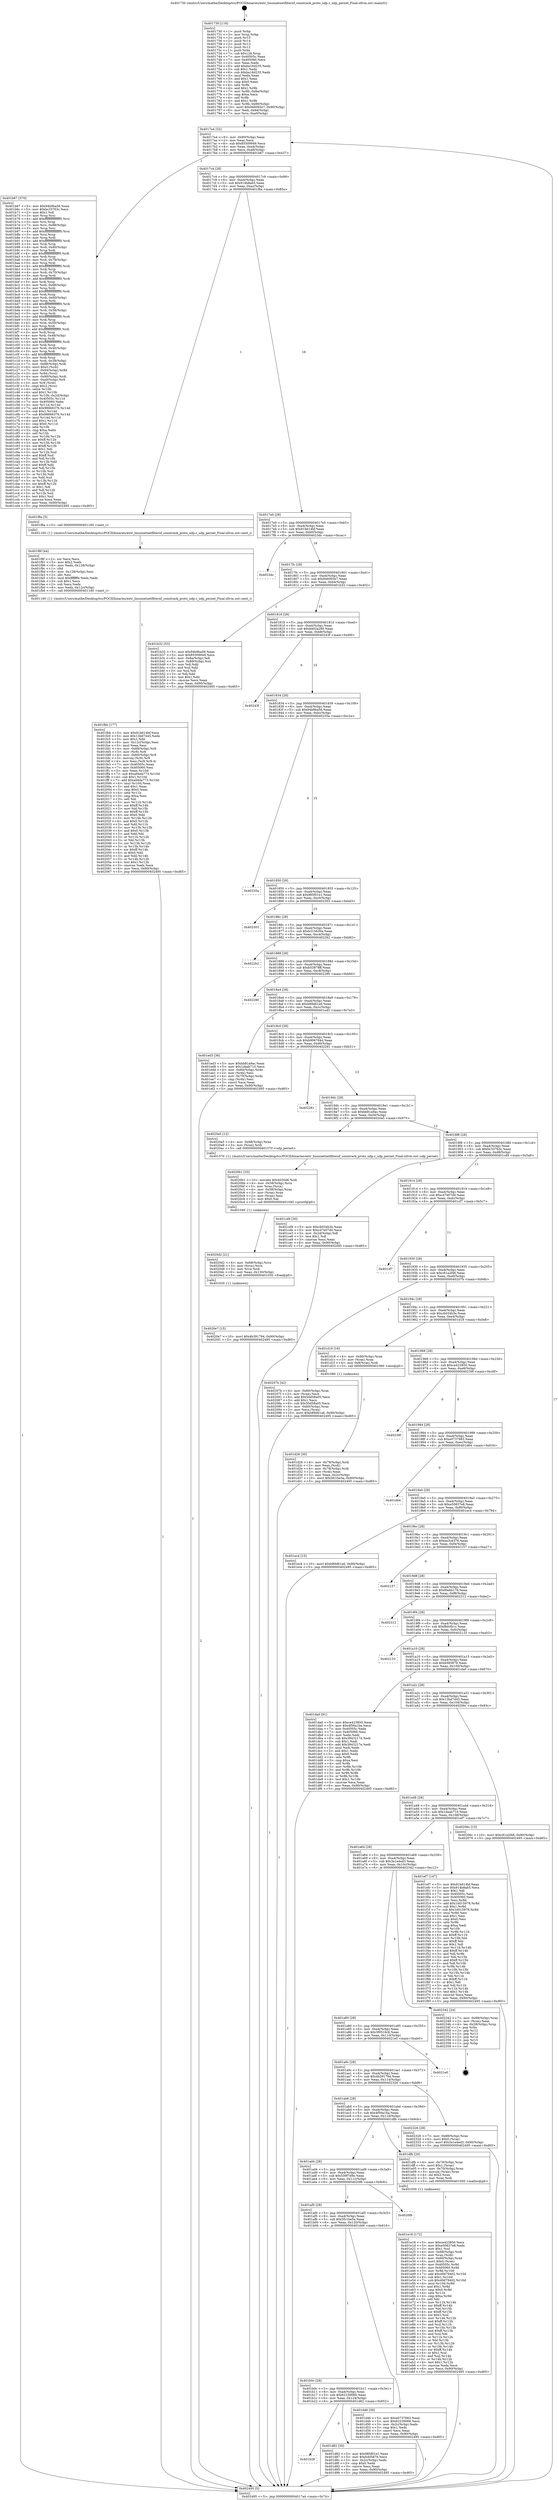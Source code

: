 digraph "0x401730" {
  label = "0x401730 (/mnt/c/Users/mathe/Desktop/tcc/POCII/binaries/extr_linuxnetnetfilternf_conntrack_proto_udp.c_udp_pernet_Final-ollvm.out::main(0))"
  labelloc = "t"
  node[shape=record]

  Entry [label="",width=0.3,height=0.3,shape=circle,fillcolor=black,style=filled]
  "0x4017a4" [label="{
     0x4017a4 [32]\l
     | [instrs]\l
     &nbsp;&nbsp;0x4017a4 \<+6\>: mov -0x90(%rbp),%eax\l
     &nbsp;&nbsp;0x4017aa \<+2\>: mov %eax,%ecx\l
     &nbsp;&nbsp;0x4017ac \<+6\>: sub $0x85509949,%ecx\l
     &nbsp;&nbsp;0x4017b2 \<+6\>: mov %eax,-0xa4(%rbp)\l
     &nbsp;&nbsp;0x4017b8 \<+6\>: mov %ecx,-0xa8(%rbp)\l
     &nbsp;&nbsp;0x4017be \<+6\>: je 0000000000401b67 \<main+0x437\>\l
  }"]
  "0x401b67" [label="{
     0x401b67 [370]\l
     | [instrs]\l
     &nbsp;&nbsp;0x401b67 \<+5\>: mov $0x94b9ba56,%eax\l
     &nbsp;&nbsp;0x401b6c \<+5\>: mov $0xbc33763c,%ecx\l
     &nbsp;&nbsp;0x401b71 \<+2\>: mov $0x1,%dl\l
     &nbsp;&nbsp;0x401b73 \<+3\>: mov %rsp,%rsi\l
     &nbsp;&nbsp;0x401b76 \<+4\>: add $0xfffffffffffffff0,%rsi\l
     &nbsp;&nbsp;0x401b7a \<+3\>: mov %rsi,%rsp\l
     &nbsp;&nbsp;0x401b7d \<+7\>: mov %rsi,-0x88(%rbp)\l
     &nbsp;&nbsp;0x401b84 \<+3\>: mov %rsp,%rsi\l
     &nbsp;&nbsp;0x401b87 \<+4\>: add $0xfffffffffffffff0,%rsi\l
     &nbsp;&nbsp;0x401b8b \<+3\>: mov %rsi,%rsp\l
     &nbsp;&nbsp;0x401b8e \<+3\>: mov %rsp,%rdi\l
     &nbsp;&nbsp;0x401b91 \<+4\>: add $0xfffffffffffffff0,%rdi\l
     &nbsp;&nbsp;0x401b95 \<+3\>: mov %rdi,%rsp\l
     &nbsp;&nbsp;0x401b98 \<+4\>: mov %rdi,-0x80(%rbp)\l
     &nbsp;&nbsp;0x401b9c \<+3\>: mov %rsp,%rdi\l
     &nbsp;&nbsp;0x401b9f \<+4\>: add $0xfffffffffffffff0,%rdi\l
     &nbsp;&nbsp;0x401ba3 \<+3\>: mov %rdi,%rsp\l
     &nbsp;&nbsp;0x401ba6 \<+4\>: mov %rdi,-0x78(%rbp)\l
     &nbsp;&nbsp;0x401baa \<+3\>: mov %rsp,%rdi\l
     &nbsp;&nbsp;0x401bad \<+4\>: add $0xfffffffffffffff0,%rdi\l
     &nbsp;&nbsp;0x401bb1 \<+3\>: mov %rdi,%rsp\l
     &nbsp;&nbsp;0x401bb4 \<+4\>: mov %rdi,-0x70(%rbp)\l
     &nbsp;&nbsp;0x401bb8 \<+3\>: mov %rsp,%rdi\l
     &nbsp;&nbsp;0x401bbb \<+4\>: add $0xfffffffffffffff0,%rdi\l
     &nbsp;&nbsp;0x401bbf \<+3\>: mov %rdi,%rsp\l
     &nbsp;&nbsp;0x401bc2 \<+4\>: mov %rdi,-0x68(%rbp)\l
     &nbsp;&nbsp;0x401bc6 \<+3\>: mov %rsp,%rdi\l
     &nbsp;&nbsp;0x401bc9 \<+4\>: add $0xfffffffffffffff0,%rdi\l
     &nbsp;&nbsp;0x401bcd \<+3\>: mov %rdi,%rsp\l
     &nbsp;&nbsp;0x401bd0 \<+4\>: mov %rdi,-0x60(%rbp)\l
     &nbsp;&nbsp;0x401bd4 \<+3\>: mov %rsp,%rdi\l
     &nbsp;&nbsp;0x401bd7 \<+4\>: add $0xfffffffffffffff0,%rdi\l
     &nbsp;&nbsp;0x401bdb \<+3\>: mov %rdi,%rsp\l
     &nbsp;&nbsp;0x401bde \<+4\>: mov %rdi,-0x58(%rbp)\l
     &nbsp;&nbsp;0x401be2 \<+3\>: mov %rsp,%rdi\l
     &nbsp;&nbsp;0x401be5 \<+4\>: add $0xfffffffffffffff0,%rdi\l
     &nbsp;&nbsp;0x401be9 \<+3\>: mov %rdi,%rsp\l
     &nbsp;&nbsp;0x401bec \<+4\>: mov %rdi,-0x50(%rbp)\l
     &nbsp;&nbsp;0x401bf0 \<+3\>: mov %rsp,%rdi\l
     &nbsp;&nbsp;0x401bf3 \<+4\>: add $0xfffffffffffffff0,%rdi\l
     &nbsp;&nbsp;0x401bf7 \<+3\>: mov %rdi,%rsp\l
     &nbsp;&nbsp;0x401bfa \<+4\>: mov %rdi,-0x48(%rbp)\l
     &nbsp;&nbsp;0x401bfe \<+3\>: mov %rsp,%rdi\l
     &nbsp;&nbsp;0x401c01 \<+4\>: add $0xfffffffffffffff0,%rdi\l
     &nbsp;&nbsp;0x401c05 \<+3\>: mov %rdi,%rsp\l
     &nbsp;&nbsp;0x401c08 \<+4\>: mov %rdi,-0x40(%rbp)\l
     &nbsp;&nbsp;0x401c0c \<+3\>: mov %rsp,%rdi\l
     &nbsp;&nbsp;0x401c0f \<+4\>: add $0xfffffffffffffff0,%rdi\l
     &nbsp;&nbsp;0x401c13 \<+3\>: mov %rdi,%rsp\l
     &nbsp;&nbsp;0x401c16 \<+4\>: mov %rdi,-0x38(%rbp)\l
     &nbsp;&nbsp;0x401c1a \<+7\>: mov -0x88(%rbp),%rdi\l
     &nbsp;&nbsp;0x401c21 \<+6\>: movl $0x0,(%rdi)\l
     &nbsp;&nbsp;0x401c27 \<+7\>: mov -0x94(%rbp),%r8d\l
     &nbsp;&nbsp;0x401c2e \<+3\>: mov %r8d,(%rsi)\l
     &nbsp;&nbsp;0x401c31 \<+4\>: mov -0x80(%rbp),%rdi\l
     &nbsp;&nbsp;0x401c35 \<+7\>: mov -0xa0(%rbp),%r9\l
     &nbsp;&nbsp;0x401c3c \<+3\>: mov %r9,(%rdi)\l
     &nbsp;&nbsp;0x401c3f \<+3\>: cmpl $0x2,(%rsi)\l
     &nbsp;&nbsp;0x401c42 \<+4\>: setne %r10b\l
     &nbsp;&nbsp;0x401c46 \<+4\>: and $0x1,%r10b\l
     &nbsp;&nbsp;0x401c4a \<+4\>: mov %r10b,-0x2d(%rbp)\l
     &nbsp;&nbsp;0x401c4e \<+8\>: mov 0x40505c,%r11d\l
     &nbsp;&nbsp;0x401c56 \<+7\>: mov 0x405060,%ebx\l
     &nbsp;&nbsp;0x401c5d \<+3\>: mov %r11d,%r14d\l
     &nbsp;&nbsp;0x401c60 \<+7\>: add $0x98666376,%r14d\l
     &nbsp;&nbsp;0x401c67 \<+4\>: sub $0x1,%r14d\l
     &nbsp;&nbsp;0x401c6b \<+7\>: sub $0x98666376,%r14d\l
     &nbsp;&nbsp;0x401c72 \<+4\>: imul %r14d,%r11d\l
     &nbsp;&nbsp;0x401c76 \<+4\>: and $0x1,%r11d\l
     &nbsp;&nbsp;0x401c7a \<+4\>: cmp $0x0,%r11d\l
     &nbsp;&nbsp;0x401c7e \<+4\>: sete %r10b\l
     &nbsp;&nbsp;0x401c82 \<+3\>: cmp $0xa,%ebx\l
     &nbsp;&nbsp;0x401c85 \<+4\>: setl %r15b\l
     &nbsp;&nbsp;0x401c89 \<+3\>: mov %r10b,%r12b\l
     &nbsp;&nbsp;0x401c8c \<+4\>: xor $0xff,%r12b\l
     &nbsp;&nbsp;0x401c90 \<+3\>: mov %r15b,%r13b\l
     &nbsp;&nbsp;0x401c93 \<+4\>: xor $0xff,%r13b\l
     &nbsp;&nbsp;0x401c97 \<+3\>: xor $0x1,%dl\l
     &nbsp;&nbsp;0x401c9a \<+3\>: mov %r12b,%sil\l
     &nbsp;&nbsp;0x401c9d \<+4\>: and $0xff,%sil\l
     &nbsp;&nbsp;0x401ca1 \<+3\>: and %dl,%r10b\l
     &nbsp;&nbsp;0x401ca4 \<+3\>: mov %r13b,%dil\l
     &nbsp;&nbsp;0x401ca7 \<+4\>: and $0xff,%dil\l
     &nbsp;&nbsp;0x401cab \<+3\>: and %dl,%r15b\l
     &nbsp;&nbsp;0x401cae \<+3\>: or %r10b,%sil\l
     &nbsp;&nbsp;0x401cb1 \<+3\>: or %r15b,%dil\l
     &nbsp;&nbsp;0x401cb4 \<+3\>: xor %dil,%sil\l
     &nbsp;&nbsp;0x401cb7 \<+3\>: or %r13b,%r12b\l
     &nbsp;&nbsp;0x401cba \<+4\>: xor $0xff,%r12b\l
     &nbsp;&nbsp;0x401cbe \<+3\>: or $0x1,%dl\l
     &nbsp;&nbsp;0x401cc1 \<+3\>: and %dl,%r12b\l
     &nbsp;&nbsp;0x401cc4 \<+3\>: or %r12b,%sil\l
     &nbsp;&nbsp;0x401cc7 \<+4\>: test $0x1,%sil\l
     &nbsp;&nbsp;0x401ccb \<+3\>: cmovne %ecx,%eax\l
     &nbsp;&nbsp;0x401cce \<+6\>: mov %eax,-0x90(%rbp)\l
     &nbsp;&nbsp;0x401cd4 \<+5\>: jmp 0000000000402495 \<main+0xd65\>\l
  }"]
  "0x4017c4" [label="{
     0x4017c4 [28]\l
     | [instrs]\l
     &nbsp;&nbsp;0x4017c4 \<+5\>: jmp 00000000004017c9 \<main+0x99\>\l
     &nbsp;&nbsp;0x4017c9 \<+6\>: mov -0xa4(%rbp),%eax\l
     &nbsp;&nbsp;0x4017cf \<+5\>: sub $0x914b8ab5,%eax\l
     &nbsp;&nbsp;0x4017d4 \<+6\>: mov %eax,-0xac(%rbp)\l
     &nbsp;&nbsp;0x4017da \<+6\>: je 0000000000401f8a \<main+0x85a\>\l
  }"]
  Exit [label="",width=0.3,height=0.3,shape=circle,fillcolor=black,style=filled,peripheries=2]
  "0x401f8a" [label="{
     0x401f8a [5]\l
     | [instrs]\l
     &nbsp;&nbsp;0x401f8a \<+5\>: call 0000000000401160 \<next_i\>\l
     | [calls]\l
     &nbsp;&nbsp;0x401160 \{1\} (/mnt/c/Users/mathe/Desktop/tcc/POCII/binaries/extr_linuxnetnetfilternf_conntrack_proto_udp.c_udp_pernet_Final-ollvm.out::next_i)\l
  }"]
  "0x4017e0" [label="{
     0x4017e0 [28]\l
     | [instrs]\l
     &nbsp;&nbsp;0x4017e0 \<+5\>: jmp 00000000004017e5 \<main+0xb5\>\l
     &nbsp;&nbsp;0x4017e5 \<+6\>: mov -0xa4(%rbp),%eax\l
     &nbsp;&nbsp;0x4017eb \<+5\>: sub $0x91b614bf,%eax\l
     &nbsp;&nbsp;0x4017f0 \<+6\>: mov %eax,-0xb0(%rbp)\l
     &nbsp;&nbsp;0x4017f6 \<+6\>: je 00000000004023dc \<main+0xcac\>\l
  }"]
  "0x4020e7" [label="{
     0x4020e7 [15]\l
     | [instrs]\l
     &nbsp;&nbsp;0x4020e7 \<+10\>: movl $0x4b391794,-0x90(%rbp)\l
     &nbsp;&nbsp;0x4020f1 \<+5\>: jmp 0000000000402495 \<main+0xd65\>\l
  }"]
  "0x4023dc" [label="{
     0x4023dc\l
  }", style=dashed]
  "0x4017fc" [label="{
     0x4017fc [28]\l
     | [instrs]\l
     &nbsp;&nbsp;0x4017fc \<+5\>: jmp 0000000000401801 \<main+0xd1\>\l
     &nbsp;&nbsp;0x401801 \<+6\>: mov -0xa4(%rbp),%eax\l
     &nbsp;&nbsp;0x401807 \<+5\>: sub $0x946093e7,%eax\l
     &nbsp;&nbsp;0x40180c \<+6\>: mov %eax,-0xb4(%rbp)\l
     &nbsp;&nbsp;0x401812 \<+6\>: je 0000000000401b32 \<main+0x402\>\l
  }"]
  "0x4020d2" [label="{
     0x4020d2 [21]\l
     | [instrs]\l
     &nbsp;&nbsp;0x4020d2 \<+4\>: mov -0x68(%rbp),%rcx\l
     &nbsp;&nbsp;0x4020d6 \<+3\>: mov (%rcx),%rcx\l
     &nbsp;&nbsp;0x4020d9 \<+3\>: mov %rcx,%rdi\l
     &nbsp;&nbsp;0x4020dc \<+6\>: mov %eax,-0x130(%rbp)\l
     &nbsp;&nbsp;0x4020e2 \<+5\>: call 0000000000401030 \<free@plt\>\l
     | [calls]\l
     &nbsp;&nbsp;0x401030 \{1\} (unknown)\l
  }"]
  "0x401b32" [label="{
     0x401b32 [53]\l
     | [instrs]\l
     &nbsp;&nbsp;0x401b32 \<+5\>: mov $0x94b9ba56,%eax\l
     &nbsp;&nbsp;0x401b37 \<+5\>: mov $0x85509949,%ecx\l
     &nbsp;&nbsp;0x401b3c \<+6\>: mov -0x8a(%rbp),%dl\l
     &nbsp;&nbsp;0x401b42 \<+7\>: mov -0x89(%rbp),%sil\l
     &nbsp;&nbsp;0x401b49 \<+3\>: mov %dl,%dil\l
     &nbsp;&nbsp;0x401b4c \<+3\>: and %sil,%dil\l
     &nbsp;&nbsp;0x401b4f \<+3\>: xor %sil,%dl\l
     &nbsp;&nbsp;0x401b52 \<+3\>: or %dl,%dil\l
     &nbsp;&nbsp;0x401b55 \<+4\>: test $0x1,%dil\l
     &nbsp;&nbsp;0x401b59 \<+3\>: cmovne %ecx,%eax\l
     &nbsp;&nbsp;0x401b5c \<+6\>: mov %eax,-0x90(%rbp)\l
     &nbsp;&nbsp;0x401b62 \<+5\>: jmp 0000000000402495 \<main+0xd65\>\l
  }"]
  "0x401818" [label="{
     0x401818 [28]\l
     | [instrs]\l
     &nbsp;&nbsp;0x401818 \<+5\>: jmp 000000000040181d \<main+0xed\>\l
     &nbsp;&nbsp;0x40181d \<+6\>: mov -0xa4(%rbp),%eax\l
     &nbsp;&nbsp;0x401823 \<+5\>: sub $0x9492a289,%eax\l
     &nbsp;&nbsp;0x401828 \<+6\>: mov %eax,-0xb8(%rbp)\l
     &nbsp;&nbsp;0x40182e \<+6\>: je 000000000040243f \<main+0xd0f\>\l
  }"]
  "0x402495" [label="{
     0x402495 [5]\l
     | [instrs]\l
     &nbsp;&nbsp;0x402495 \<+5\>: jmp 00000000004017a4 \<main+0x74\>\l
  }"]
  "0x401730" [label="{
     0x401730 [116]\l
     | [instrs]\l
     &nbsp;&nbsp;0x401730 \<+1\>: push %rbp\l
     &nbsp;&nbsp;0x401731 \<+3\>: mov %rsp,%rbp\l
     &nbsp;&nbsp;0x401734 \<+2\>: push %r15\l
     &nbsp;&nbsp;0x401736 \<+2\>: push %r14\l
     &nbsp;&nbsp;0x401738 \<+2\>: push %r13\l
     &nbsp;&nbsp;0x40173a \<+2\>: push %r12\l
     &nbsp;&nbsp;0x40173c \<+1\>: push %rbx\l
     &nbsp;&nbsp;0x40173d \<+7\>: sub $0x128,%rsp\l
     &nbsp;&nbsp;0x401744 \<+7\>: mov 0x40505c,%eax\l
     &nbsp;&nbsp;0x40174b \<+7\>: mov 0x405060,%ecx\l
     &nbsp;&nbsp;0x401752 \<+2\>: mov %eax,%edx\l
     &nbsp;&nbsp;0x401754 \<+6\>: add $0xba16d235,%edx\l
     &nbsp;&nbsp;0x40175a \<+3\>: sub $0x1,%edx\l
     &nbsp;&nbsp;0x40175d \<+6\>: sub $0xba16d235,%edx\l
     &nbsp;&nbsp;0x401763 \<+3\>: imul %edx,%eax\l
     &nbsp;&nbsp;0x401766 \<+3\>: and $0x1,%eax\l
     &nbsp;&nbsp;0x401769 \<+3\>: cmp $0x0,%eax\l
     &nbsp;&nbsp;0x40176c \<+4\>: sete %r8b\l
     &nbsp;&nbsp;0x401770 \<+4\>: and $0x1,%r8b\l
     &nbsp;&nbsp;0x401774 \<+7\>: mov %r8b,-0x8a(%rbp)\l
     &nbsp;&nbsp;0x40177b \<+3\>: cmp $0xa,%ecx\l
     &nbsp;&nbsp;0x40177e \<+4\>: setl %r8b\l
     &nbsp;&nbsp;0x401782 \<+4\>: and $0x1,%r8b\l
     &nbsp;&nbsp;0x401786 \<+7\>: mov %r8b,-0x89(%rbp)\l
     &nbsp;&nbsp;0x40178d \<+10\>: movl $0x946093e7,-0x90(%rbp)\l
     &nbsp;&nbsp;0x401797 \<+6\>: mov %edi,-0x94(%rbp)\l
     &nbsp;&nbsp;0x40179d \<+7\>: mov %rsi,-0xa0(%rbp)\l
  }"]
  "0x4020b1" [label="{
     0x4020b1 [33]\l
     | [instrs]\l
     &nbsp;&nbsp;0x4020b1 \<+10\>: movabs $0x4030d6,%rdi\l
     &nbsp;&nbsp;0x4020bb \<+4\>: mov -0x58(%rbp),%rcx\l
     &nbsp;&nbsp;0x4020bf \<+3\>: mov %rax,(%rcx)\l
     &nbsp;&nbsp;0x4020c2 \<+4\>: mov -0x58(%rbp),%rax\l
     &nbsp;&nbsp;0x4020c6 \<+3\>: mov (%rax),%rax\l
     &nbsp;&nbsp;0x4020c9 \<+2\>: mov (%rax),%esi\l
     &nbsp;&nbsp;0x4020cb \<+2\>: mov $0x0,%al\l
     &nbsp;&nbsp;0x4020cd \<+5\>: call 0000000000401040 \<printf@plt\>\l
     | [calls]\l
     &nbsp;&nbsp;0x401040 \{1\} (unknown)\l
  }"]
  "0x401fbb" [label="{
     0x401fbb [177]\l
     | [instrs]\l
     &nbsp;&nbsp;0x401fbb \<+5\>: mov $0x91b614bf,%ecx\l
     &nbsp;&nbsp;0x401fc0 \<+5\>: mov $0x13bd7445,%edx\l
     &nbsp;&nbsp;0x401fc5 \<+3\>: mov $0x1,%dil\l
     &nbsp;&nbsp;0x401fc8 \<+6\>: mov -0x12c(%rbp),%esi\l
     &nbsp;&nbsp;0x401fce \<+3\>: imul %eax,%esi\l
     &nbsp;&nbsp;0x401fd1 \<+4\>: mov -0x68(%rbp),%r8\l
     &nbsp;&nbsp;0x401fd5 \<+3\>: mov (%r8),%r8\l
     &nbsp;&nbsp;0x401fd8 \<+4\>: mov -0x60(%rbp),%r9\l
     &nbsp;&nbsp;0x401fdc \<+3\>: movslq (%r9),%r9\l
     &nbsp;&nbsp;0x401fdf \<+4\>: mov %esi,(%r8,%r9,4)\l
     &nbsp;&nbsp;0x401fe3 \<+7\>: mov 0x40505c,%eax\l
     &nbsp;&nbsp;0x401fea \<+7\>: mov 0x405060,%esi\l
     &nbsp;&nbsp;0x401ff1 \<+3\>: mov %eax,%r10d\l
     &nbsp;&nbsp;0x401ff4 \<+7\>: sub $0xa94da773,%r10d\l
     &nbsp;&nbsp;0x401ffb \<+4\>: sub $0x1,%r10d\l
     &nbsp;&nbsp;0x401fff \<+7\>: add $0xa94da773,%r10d\l
     &nbsp;&nbsp;0x402006 \<+4\>: imul %r10d,%eax\l
     &nbsp;&nbsp;0x40200a \<+3\>: and $0x1,%eax\l
     &nbsp;&nbsp;0x40200d \<+3\>: cmp $0x0,%eax\l
     &nbsp;&nbsp;0x402010 \<+4\>: sete %r11b\l
     &nbsp;&nbsp;0x402014 \<+3\>: cmp $0xa,%esi\l
     &nbsp;&nbsp;0x402017 \<+3\>: setl %bl\l
     &nbsp;&nbsp;0x40201a \<+3\>: mov %r11b,%r14b\l
     &nbsp;&nbsp;0x40201d \<+4\>: xor $0xff,%r14b\l
     &nbsp;&nbsp;0x402021 \<+3\>: mov %bl,%r15b\l
     &nbsp;&nbsp;0x402024 \<+4\>: xor $0xff,%r15b\l
     &nbsp;&nbsp;0x402028 \<+4\>: xor $0x0,%dil\l
     &nbsp;&nbsp;0x40202c \<+3\>: mov %r14b,%r12b\l
     &nbsp;&nbsp;0x40202f \<+4\>: and $0x0,%r12b\l
     &nbsp;&nbsp;0x402033 \<+3\>: and %dil,%r11b\l
     &nbsp;&nbsp;0x402036 \<+3\>: mov %r15b,%r13b\l
     &nbsp;&nbsp;0x402039 \<+4\>: and $0x0,%r13b\l
     &nbsp;&nbsp;0x40203d \<+3\>: and %dil,%bl\l
     &nbsp;&nbsp;0x402040 \<+3\>: or %r11b,%r12b\l
     &nbsp;&nbsp;0x402043 \<+3\>: or %bl,%r13b\l
     &nbsp;&nbsp;0x402046 \<+3\>: xor %r13b,%r12b\l
     &nbsp;&nbsp;0x402049 \<+3\>: or %r15b,%r14b\l
     &nbsp;&nbsp;0x40204c \<+4\>: xor $0xff,%r14b\l
     &nbsp;&nbsp;0x402050 \<+4\>: or $0x0,%dil\l
     &nbsp;&nbsp;0x402054 \<+3\>: and %dil,%r14b\l
     &nbsp;&nbsp;0x402057 \<+3\>: or %r14b,%r12b\l
     &nbsp;&nbsp;0x40205a \<+4\>: test $0x1,%r12b\l
     &nbsp;&nbsp;0x40205e \<+3\>: cmovne %edx,%ecx\l
     &nbsp;&nbsp;0x402061 \<+6\>: mov %ecx,-0x90(%rbp)\l
     &nbsp;&nbsp;0x402067 \<+5\>: jmp 0000000000402495 \<main+0xd65\>\l
  }"]
  "0x40243f" [label="{
     0x40243f\l
  }", style=dashed]
  "0x401834" [label="{
     0x401834 [28]\l
     | [instrs]\l
     &nbsp;&nbsp;0x401834 \<+5\>: jmp 0000000000401839 \<main+0x109\>\l
     &nbsp;&nbsp;0x401839 \<+6\>: mov -0xa4(%rbp),%eax\l
     &nbsp;&nbsp;0x40183f \<+5\>: sub $0x94b9ba56,%eax\l
     &nbsp;&nbsp;0x401844 \<+6\>: mov %eax,-0xbc(%rbp)\l
     &nbsp;&nbsp;0x40184a \<+6\>: je 000000000040235a \<main+0xc2a\>\l
  }"]
  "0x401f8f" [label="{
     0x401f8f [44]\l
     | [instrs]\l
     &nbsp;&nbsp;0x401f8f \<+2\>: xor %ecx,%ecx\l
     &nbsp;&nbsp;0x401f91 \<+5\>: mov $0x2,%edx\l
     &nbsp;&nbsp;0x401f96 \<+6\>: mov %edx,-0x128(%rbp)\l
     &nbsp;&nbsp;0x401f9c \<+1\>: cltd\l
     &nbsp;&nbsp;0x401f9d \<+6\>: mov -0x128(%rbp),%esi\l
     &nbsp;&nbsp;0x401fa3 \<+2\>: idiv %esi\l
     &nbsp;&nbsp;0x401fa5 \<+6\>: imul $0xfffffffe,%edx,%edx\l
     &nbsp;&nbsp;0x401fab \<+3\>: sub $0x1,%ecx\l
     &nbsp;&nbsp;0x401fae \<+2\>: sub %ecx,%edx\l
     &nbsp;&nbsp;0x401fb0 \<+6\>: mov %edx,-0x12c(%rbp)\l
     &nbsp;&nbsp;0x401fb6 \<+5\>: call 0000000000401160 \<next_i\>\l
     | [calls]\l
     &nbsp;&nbsp;0x401160 \{1\} (/mnt/c/Users/mathe/Desktop/tcc/POCII/binaries/extr_linuxnetnetfilternf_conntrack_proto_udp.c_udp_pernet_Final-ollvm.out::next_i)\l
  }"]
  "0x40235a" [label="{
     0x40235a\l
  }", style=dashed]
  "0x401850" [label="{
     0x401850 [28]\l
     | [instrs]\l
     &nbsp;&nbsp;0x401850 \<+5\>: jmp 0000000000401855 \<main+0x125\>\l
     &nbsp;&nbsp;0x401855 \<+6\>: mov -0xa4(%rbp),%eax\l
     &nbsp;&nbsp;0x40185b \<+5\>: sub $0x985f01e1,%eax\l
     &nbsp;&nbsp;0x401860 \<+6\>: mov %eax,-0xc0(%rbp)\l
     &nbsp;&nbsp;0x401866 \<+6\>: je 0000000000402303 \<main+0xbd3\>\l
  }"]
  "0x401e18" [label="{
     0x401e18 [172]\l
     | [instrs]\l
     &nbsp;&nbsp;0x401e18 \<+5\>: mov $0xce423850,%ecx\l
     &nbsp;&nbsp;0x401e1d \<+5\>: mov $0xe50837e8,%edx\l
     &nbsp;&nbsp;0x401e22 \<+3\>: mov $0x1,%sil\l
     &nbsp;&nbsp;0x401e25 \<+4\>: mov -0x68(%rbp),%rdi\l
     &nbsp;&nbsp;0x401e29 \<+3\>: mov %rax,(%rdi)\l
     &nbsp;&nbsp;0x401e2c \<+4\>: mov -0x60(%rbp),%rax\l
     &nbsp;&nbsp;0x401e30 \<+6\>: movl $0x0,(%rax)\l
     &nbsp;&nbsp;0x401e36 \<+8\>: mov 0x40505c,%r8d\l
     &nbsp;&nbsp;0x401e3e \<+8\>: mov 0x405060,%r9d\l
     &nbsp;&nbsp;0x401e46 \<+3\>: mov %r8d,%r10d\l
     &nbsp;&nbsp;0x401e49 \<+7\>: add $0x49d79402,%r10d\l
     &nbsp;&nbsp;0x401e50 \<+4\>: sub $0x1,%r10d\l
     &nbsp;&nbsp;0x401e54 \<+7\>: sub $0x49d79402,%r10d\l
     &nbsp;&nbsp;0x401e5b \<+4\>: imul %r10d,%r8d\l
     &nbsp;&nbsp;0x401e5f \<+4\>: and $0x1,%r8d\l
     &nbsp;&nbsp;0x401e63 \<+4\>: cmp $0x0,%r8d\l
     &nbsp;&nbsp;0x401e67 \<+4\>: sete %r11b\l
     &nbsp;&nbsp;0x401e6b \<+4\>: cmp $0xa,%r9d\l
     &nbsp;&nbsp;0x401e6f \<+3\>: setl %bl\l
     &nbsp;&nbsp;0x401e72 \<+3\>: mov %r11b,%r14b\l
     &nbsp;&nbsp;0x401e75 \<+4\>: xor $0xff,%r14b\l
     &nbsp;&nbsp;0x401e79 \<+3\>: mov %bl,%r15b\l
     &nbsp;&nbsp;0x401e7c \<+4\>: xor $0xff,%r15b\l
     &nbsp;&nbsp;0x401e80 \<+4\>: xor $0x1,%sil\l
     &nbsp;&nbsp;0x401e84 \<+3\>: mov %r14b,%r12b\l
     &nbsp;&nbsp;0x401e87 \<+4\>: and $0xff,%r12b\l
     &nbsp;&nbsp;0x401e8b \<+3\>: and %sil,%r11b\l
     &nbsp;&nbsp;0x401e8e \<+3\>: mov %r15b,%r13b\l
     &nbsp;&nbsp;0x401e91 \<+4\>: and $0xff,%r13b\l
     &nbsp;&nbsp;0x401e95 \<+3\>: and %sil,%bl\l
     &nbsp;&nbsp;0x401e98 \<+3\>: or %r11b,%r12b\l
     &nbsp;&nbsp;0x401e9b \<+3\>: or %bl,%r13b\l
     &nbsp;&nbsp;0x401e9e \<+3\>: xor %r13b,%r12b\l
     &nbsp;&nbsp;0x401ea1 \<+3\>: or %r15b,%r14b\l
     &nbsp;&nbsp;0x401ea4 \<+4\>: xor $0xff,%r14b\l
     &nbsp;&nbsp;0x401ea8 \<+4\>: or $0x1,%sil\l
     &nbsp;&nbsp;0x401eac \<+3\>: and %sil,%r14b\l
     &nbsp;&nbsp;0x401eaf \<+3\>: or %r14b,%r12b\l
     &nbsp;&nbsp;0x401eb2 \<+4\>: test $0x1,%r12b\l
     &nbsp;&nbsp;0x401eb6 \<+3\>: cmovne %edx,%ecx\l
     &nbsp;&nbsp;0x401eb9 \<+6\>: mov %ecx,-0x90(%rbp)\l
     &nbsp;&nbsp;0x401ebf \<+5\>: jmp 0000000000402495 \<main+0xd65\>\l
  }"]
  "0x402303" [label="{
     0x402303\l
  }", style=dashed]
  "0x40186c" [label="{
     0x40186c [28]\l
     | [instrs]\l
     &nbsp;&nbsp;0x40186c \<+5\>: jmp 0000000000401871 \<main+0x141\>\l
     &nbsp;&nbsp;0x401871 \<+6\>: mov -0xa4(%rbp),%eax\l
     &nbsp;&nbsp;0x401877 \<+5\>: sub $0xb315630a,%eax\l
     &nbsp;&nbsp;0x40187c \<+6\>: mov %eax,-0xc4(%rbp)\l
     &nbsp;&nbsp;0x401882 \<+6\>: je 00000000004022b2 \<main+0xb82\>\l
  }"]
  "0x401b28" [label="{
     0x401b28\l
  }", style=dashed]
  "0x4022b2" [label="{
     0x4022b2\l
  }", style=dashed]
  "0x401888" [label="{
     0x401888 [28]\l
     | [instrs]\l
     &nbsp;&nbsp;0x401888 \<+5\>: jmp 000000000040188d \<main+0x15d\>\l
     &nbsp;&nbsp;0x40188d \<+6\>: mov -0xa4(%rbp),%eax\l
     &nbsp;&nbsp;0x401893 \<+5\>: sub $0xb53878ff,%eax\l
     &nbsp;&nbsp;0x401898 \<+6\>: mov %eax,-0xc8(%rbp)\l
     &nbsp;&nbsp;0x40189e \<+6\>: je 0000000000402290 \<main+0xb60\>\l
  }"]
  "0x401d82" [label="{
     0x401d82 [30]\l
     | [instrs]\l
     &nbsp;&nbsp;0x401d82 \<+5\>: mov $0x985f01e1,%eax\l
     &nbsp;&nbsp;0x401d87 \<+5\>: mov $0xfcfd5879,%ecx\l
     &nbsp;&nbsp;0x401d8c \<+3\>: mov -0x2c(%rbp),%edx\l
     &nbsp;&nbsp;0x401d8f \<+3\>: cmp $0x0,%edx\l
     &nbsp;&nbsp;0x401d92 \<+3\>: cmove %ecx,%eax\l
     &nbsp;&nbsp;0x401d95 \<+6\>: mov %eax,-0x90(%rbp)\l
     &nbsp;&nbsp;0x401d9b \<+5\>: jmp 0000000000402495 \<main+0xd65\>\l
  }"]
  "0x402290" [label="{
     0x402290\l
  }", style=dashed]
  "0x4018a4" [label="{
     0x4018a4 [28]\l
     | [instrs]\l
     &nbsp;&nbsp;0x4018a4 \<+5\>: jmp 00000000004018a9 \<main+0x179\>\l
     &nbsp;&nbsp;0x4018a9 \<+6\>: mov -0xa4(%rbp),%eax\l
     &nbsp;&nbsp;0x4018af \<+5\>: sub $0xb89d61a6,%eax\l
     &nbsp;&nbsp;0x4018b4 \<+6\>: mov %eax,-0xcc(%rbp)\l
     &nbsp;&nbsp;0x4018ba \<+6\>: je 0000000000401ed3 \<main+0x7a3\>\l
  }"]
  "0x401b0c" [label="{
     0x401b0c [28]\l
     | [instrs]\l
     &nbsp;&nbsp;0x401b0c \<+5\>: jmp 0000000000401b11 \<main+0x3e1\>\l
     &nbsp;&nbsp;0x401b11 \<+6\>: mov -0xa4(%rbp),%eax\l
     &nbsp;&nbsp;0x401b17 \<+5\>: sub $0x62239066,%eax\l
     &nbsp;&nbsp;0x401b1c \<+6\>: mov %eax,-0x124(%rbp)\l
     &nbsp;&nbsp;0x401b22 \<+6\>: je 0000000000401d82 \<main+0x652\>\l
  }"]
  "0x401ed3" [label="{
     0x401ed3 [36]\l
     | [instrs]\l
     &nbsp;&nbsp;0x401ed3 \<+5\>: mov $0xbb81a9ac,%eax\l
     &nbsp;&nbsp;0x401ed8 \<+5\>: mov $0x1daab710,%ecx\l
     &nbsp;&nbsp;0x401edd \<+4\>: mov -0x60(%rbp),%rdx\l
     &nbsp;&nbsp;0x401ee1 \<+2\>: mov (%rdx),%esi\l
     &nbsp;&nbsp;0x401ee3 \<+4\>: mov -0x70(%rbp),%rdx\l
     &nbsp;&nbsp;0x401ee7 \<+2\>: cmp (%rdx),%esi\l
     &nbsp;&nbsp;0x401ee9 \<+3\>: cmovl %ecx,%eax\l
     &nbsp;&nbsp;0x401eec \<+6\>: mov %eax,-0x90(%rbp)\l
     &nbsp;&nbsp;0x401ef2 \<+5\>: jmp 0000000000402495 \<main+0xd65\>\l
  }"]
  "0x4018c0" [label="{
     0x4018c0 [28]\l
     | [instrs]\l
     &nbsp;&nbsp;0x4018c0 \<+5\>: jmp 00000000004018c5 \<main+0x195\>\l
     &nbsp;&nbsp;0x4018c5 \<+6\>: mov -0xa4(%rbp),%eax\l
     &nbsp;&nbsp;0x4018cb \<+5\>: sub $0xb906784d,%eax\l
     &nbsp;&nbsp;0x4018d0 \<+6\>: mov %eax,-0xd0(%rbp)\l
     &nbsp;&nbsp;0x4018d6 \<+6\>: je 0000000000402281 \<main+0xb51\>\l
  }"]
  "0x401d46" [label="{
     0x401d46 [30]\l
     | [instrs]\l
     &nbsp;&nbsp;0x401d46 \<+5\>: mov $0xe0737983,%eax\l
     &nbsp;&nbsp;0x401d4b \<+5\>: mov $0x62239066,%ecx\l
     &nbsp;&nbsp;0x401d50 \<+3\>: mov -0x2c(%rbp),%edx\l
     &nbsp;&nbsp;0x401d53 \<+3\>: cmp $0x1,%edx\l
     &nbsp;&nbsp;0x401d56 \<+3\>: cmovl %ecx,%eax\l
     &nbsp;&nbsp;0x401d59 \<+6\>: mov %eax,-0x90(%rbp)\l
     &nbsp;&nbsp;0x401d5f \<+5\>: jmp 0000000000402495 \<main+0xd65\>\l
  }"]
  "0x402281" [label="{
     0x402281\l
  }", style=dashed]
  "0x4018dc" [label="{
     0x4018dc [28]\l
     | [instrs]\l
     &nbsp;&nbsp;0x4018dc \<+5\>: jmp 00000000004018e1 \<main+0x1b1\>\l
     &nbsp;&nbsp;0x4018e1 \<+6\>: mov -0xa4(%rbp),%eax\l
     &nbsp;&nbsp;0x4018e7 \<+5\>: sub $0xbb81a9ac,%eax\l
     &nbsp;&nbsp;0x4018ec \<+6\>: mov %eax,-0xd4(%rbp)\l
     &nbsp;&nbsp;0x4018f2 \<+6\>: je 00000000004020a5 \<main+0x975\>\l
  }"]
  "0x401af0" [label="{
     0x401af0 [28]\l
     | [instrs]\l
     &nbsp;&nbsp;0x401af0 \<+5\>: jmp 0000000000401af5 \<main+0x3c5\>\l
     &nbsp;&nbsp;0x401af5 \<+6\>: mov -0xa4(%rbp),%eax\l
     &nbsp;&nbsp;0x401afb \<+5\>: sub $0x5fc1be5a,%eax\l
     &nbsp;&nbsp;0x401b00 \<+6\>: mov %eax,-0x120(%rbp)\l
     &nbsp;&nbsp;0x401b06 \<+6\>: je 0000000000401d46 \<main+0x616\>\l
  }"]
  "0x4020a5" [label="{
     0x4020a5 [12]\l
     | [instrs]\l
     &nbsp;&nbsp;0x4020a5 \<+4\>: mov -0x68(%rbp),%rax\l
     &nbsp;&nbsp;0x4020a9 \<+3\>: mov (%rax),%rdi\l
     &nbsp;&nbsp;0x4020ac \<+5\>: call 0000000000401570 \<udp_pernet\>\l
     | [calls]\l
     &nbsp;&nbsp;0x401570 \{1\} (/mnt/c/Users/mathe/Desktop/tcc/POCII/binaries/extr_linuxnetnetfilternf_conntrack_proto_udp.c_udp_pernet_Final-ollvm.out::udp_pernet)\l
  }"]
  "0x4018f8" [label="{
     0x4018f8 [28]\l
     | [instrs]\l
     &nbsp;&nbsp;0x4018f8 \<+5\>: jmp 00000000004018fd \<main+0x1cd\>\l
     &nbsp;&nbsp;0x4018fd \<+6\>: mov -0xa4(%rbp),%eax\l
     &nbsp;&nbsp;0x401903 \<+5\>: sub $0xbc33763c,%eax\l
     &nbsp;&nbsp;0x401908 \<+6\>: mov %eax,-0xd8(%rbp)\l
     &nbsp;&nbsp;0x40190e \<+6\>: je 0000000000401cd9 \<main+0x5a9\>\l
  }"]
  "0x4020f6" [label="{
     0x4020f6\l
  }", style=dashed]
  "0x401cd9" [label="{
     0x401cd9 [30]\l
     | [instrs]\l
     &nbsp;&nbsp;0x401cd9 \<+5\>: mov $0xcb034b3e,%eax\l
     &nbsp;&nbsp;0x401cde \<+5\>: mov $0xc47e07d0,%ecx\l
     &nbsp;&nbsp;0x401ce3 \<+3\>: mov -0x2d(%rbp),%dl\l
     &nbsp;&nbsp;0x401ce6 \<+3\>: test $0x1,%dl\l
     &nbsp;&nbsp;0x401ce9 \<+3\>: cmovne %ecx,%eax\l
     &nbsp;&nbsp;0x401cec \<+6\>: mov %eax,-0x90(%rbp)\l
     &nbsp;&nbsp;0x401cf2 \<+5\>: jmp 0000000000402495 \<main+0xd65\>\l
  }"]
  "0x401914" [label="{
     0x401914 [28]\l
     | [instrs]\l
     &nbsp;&nbsp;0x401914 \<+5\>: jmp 0000000000401919 \<main+0x1e9\>\l
     &nbsp;&nbsp;0x401919 \<+6\>: mov -0xa4(%rbp),%eax\l
     &nbsp;&nbsp;0x40191f \<+5\>: sub $0xc47e07d0,%eax\l
     &nbsp;&nbsp;0x401924 \<+6\>: mov %eax,-0xdc(%rbp)\l
     &nbsp;&nbsp;0x40192a \<+6\>: je 0000000000401cf7 \<main+0x5c7\>\l
  }"]
  "0x401ad4" [label="{
     0x401ad4 [28]\l
     | [instrs]\l
     &nbsp;&nbsp;0x401ad4 \<+5\>: jmp 0000000000401ad9 \<main+0x3a9\>\l
     &nbsp;&nbsp;0x401ad9 \<+6\>: mov -0xa4(%rbp),%eax\l
     &nbsp;&nbsp;0x401adf \<+5\>: sub $0x539f7d9e,%eax\l
     &nbsp;&nbsp;0x401ae4 \<+6\>: mov %eax,-0x11c(%rbp)\l
     &nbsp;&nbsp;0x401aea \<+6\>: je 00000000004020f6 \<main+0x9c6\>\l
  }"]
  "0x401cf7" [label="{
     0x401cf7\l
  }", style=dashed]
  "0x401930" [label="{
     0x401930 [28]\l
     | [instrs]\l
     &nbsp;&nbsp;0x401930 \<+5\>: jmp 0000000000401935 \<main+0x205\>\l
     &nbsp;&nbsp;0x401935 \<+6\>: mov -0xa4(%rbp),%eax\l
     &nbsp;&nbsp;0x40193b \<+5\>: sub $0xc81a2f48,%eax\l
     &nbsp;&nbsp;0x401940 \<+6\>: mov %eax,-0xe0(%rbp)\l
     &nbsp;&nbsp;0x401946 \<+6\>: je 000000000040207b \<main+0x94b\>\l
  }"]
  "0x401dfb" [label="{
     0x401dfb [29]\l
     | [instrs]\l
     &nbsp;&nbsp;0x401dfb \<+4\>: mov -0x70(%rbp),%rax\l
     &nbsp;&nbsp;0x401dff \<+6\>: movl $0x1,(%rax)\l
     &nbsp;&nbsp;0x401e05 \<+4\>: mov -0x70(%rbp),%rax\l
     &nbsp;&nbsp;0x401e09 \<+3\>: movslq (%rax),%rax\l
     &nbsp;&nbsp;0x401e0c \<+4\>: shl $0x2,%rax\l
     &nbsp;&nbsp;0x401e10 \<+3\>: mov %rax,%rdi\l
     &nbsp;&nbsp;0x401e13 \<+5\>: call 0000000000401050 \<malloc@plt\>\l
     | [calls]\l
     &nbsp;&nbsp;0x401050 \{1\} (unknown)\l
  }"]
  "0x40207b" [label="{
     0x40207b [42]\l
     | [instrs]\l
     &nbsp;&nbsp;0x40207b \<+4\>: mov -0x60(%rbp),%rax\l
     &nbsp;&nbsp;0x40207f \<+2\>: mov (%rax),%ecx\l
     &nbsp;&nbsp;0x402081 \<+6\>: add $0x50d58a05,%ecx\l
     &nbsp;&nbsp;0x402087 \<+3\>: add $0x1,%ecx\l
     &nbsp;&nbsp;0x40208a \<+6\>: sub $0x50d58a05,%ecx\l
     &nbsp;&nbsp;0x402090 \<+4\>: mov -0x60(%rbp),%rax\l
     &nbsp;&nbsp;0x402094 \<+2\>: mov %ecx,(%rax)\l
     &nbsp;&nbsp;0x402096 \<+10\>: movl $0xb89d61a6,-0x90(%rbp)\l
     &nbsp;&nbsp;0x4020a0 \<+5\>: jmp 0000000000402495 \<main+0xd65\>\l
  }"]
  "0x40194c" [label="{
     0x40194c [28]\l
     | [instrs]\l
     &nbsp;&nbsp;0x40194c \<+5\>: jmp 0000000000401951 \<main+0x221\>\l
     &nbsp;&nbsp;0x401951 \<+6\>: mov -0xa4(%rbp),%eax\l
     &nbsp;&nbsp;0x401957 \<+5\>: sub $0xcb034b3e,%eax\l
     &nbsp;&nbsp;0x40195c \<+6\>: mov %eax,-0xe4(%rbp)\l
     &nbsp;&nbsp;0x401962 \<+6\>: je 0000000000401d18 \<main+0x5e8\>\l
  }"]
  "0x401ab8" [label="{
     0x401ab8 [28]\l
     | [instrs]\l
     &nbsp;&nbsp;0x401ab8 \<+5\>: jmp 0000000000401abd \<main+0x38d\>\l
     &nbsp;&nbsp;0x401abd \<+6\>: mov -0xa4(%rbp),%eax\l
     &nbsp;&nbsp;0x401ac3 \<+5\>: sub $0x4f56a1ba,%eax\l
     &nbsp;&nbsp;0x401ac8 \<+6\>: mov %eax,-0x118(%rbp)\l
     &nbsp;&nbsp;0x401ace \<+6\>: je 0000000000401dfb \<main+0x6cb\>\l
  }"]
  "0x401d18" [label="{
     0x401d18 [16]\l
     | [instrs]\l
     &nbsp;&nbsp;0x401d18 \<+4\>: mov -0x80(%rbp),%rax\l
     &nbsp;&nbsp;0x401d1c \<+3\>: mov (%rax),%rax\l
     &nbsp;&nbsp;0x401d1f \<+4\>: mov 0x8(%rax),%rdi\l
     &nbsp;&nbsp;0x401d23 \<+5\>: call 0000000000401060 \<atoi@plt\>\l
     | [calls]\l
     &nbsp;&nbsp;0x401060 \{1\} (unknown)\l
  }"]
  "0x401968" [label="{
     0x401968 [28]\l
     | [instrs]\l
     &nbsp;&nbsp;0x401968 \<+5\>: jmp 000000000040196d \<main+0x23d\>\l
     &nbsp;&nbsp;0x40196d \<+6\>: mov -0xa4(%rbp),%eax\l
     &nbsp;&nbsp;0x401973 \<+5\>: sub $0xce423850,%eax\l
     &nbsp;&nbsp;0x401978 \<+6\>: mov %eax,-0xe8(%rbp)\l
     &nbsp;&nbsp;0x40197e \<+6\>: je 000000000040239f \<main+0xc6f\>\l
  }"]
  "0x401d28" [label="{
     0x401d28 [30]\l
     | [instrs]\l
     &nbsp;&nbsp;0x401d28 \<+4\>: mov -0x78(%rbp),%rdi\l
     &nbsp;&nbsp;0x401d2c \<+2\>: mov %eax,(%rdi)\l
     &nbsp;&nbsp;0x401d2e \<+4\>: mov -0x78(%rbp),%rdi\l
     &nbsp;&nbsp;0x401d32 \<+2\>: mov (%rdi),%eax\l
     &nbsp;&nbsp;0x401d34 \<+3\>: mov %eax,-0x2c(%rbp)\l
     &nbsp;&nbsp;0x401d37 \<+10\>: movl $0x5fc1be5a,-0x90(%rbp)\l
     &nbsp;&nbsp;0x401d41 \<+5\>: jmp 0000000000402495 \<main+0xd65\>\l
  }"]
  "0x402326" [label="{
     0x402326 [28]\l
     | [instrs]\l
     &nbsp;&nbsp;0x402326 \<+7\>: mov -0x88(%rbp),%rax\l
     &nbsp;&nbsp;0x40232d \<+6\>: movl $0x0,(%rax)\l
     &nbsp;&nbsp;0x402333 \<+10\>: movl $0x3e1e4ed3,-0x90(%rbp)\l
     &nbsp;&nbsp;0x40233d \<+5\>: jmp 0000000000402495 \<main+0xd65\>\l
  }"]
  "0x40239f" [label="{
     0x40239f\l
  }", style=dashed]
  "0x401984" [label="{
     0x401984 [28]\l
     | [instrs]\l
     &nbsp;&nbsp;0x401984 \<+5\>: jmp 0000000000401989 \<main+0x259\>\l
     &nbsp;&nbsp;0x401989 \<+6\>: mov -0xa4(%rbp),%eax\l
     &nbsp;&nbsp;0x40198f \<+5\>: sub $0xe0737983,%eax\l
     &nbsp;&nbsp;0x401994 \<+6\>: mov %eax,-0xec(%rbp)\l
     &nbsp;&nbsp;0x40199a \<+6\>: je 0000000000401d64 \<main+0x634\>\l
  }"]
  "0x401a9c" [label="{
     0x401a9c [28]\l
     | [instrs]\l
     &nbsp;&nbsp;0x401a9c \<+5\>: jmp 0000000000401aa1 \<main+0x371\>\l
     &nbsp;&nbsp;0x401aa1 \<+6\>: mov -0xa4(%rbp),%eax\l
     &nbsp;&nbsp;0x401aa7 \<+5\>: sub $0x4b391794,%eax\l
     &nbsp;&nbsp;0x401aac \<+6\>: mov %eax,-0x114(%rbp)\l
     &nbsp;&nbsp;0x401ab2 \<+6\>: je 0000000000402326 \<main+0xbf6\>\l
  }"]
  "0x401d64" [label="{
     0x401d64\l
  }", style=dashed]
  "0x4019a0" [label="{
     0x4019a0 [28]\l
     | [instrs]\l
     &nbsp;&nbsp;0x4019a0 \<+5\>: jmp 00000000004019a5 \<main+0x275\>\l
     &nbsp;&nbsp;0x4019a5 \<+6\>: mov -0xa4(%rbp),%eax\l
     &nbsp;&nbsp;0x4019ab \<+5\>: sub $0xe50837e8,%eax\l
     &nbsp;&nbsp;0x4019b0 \<+6\>: mov %eax,-0xf0(%rbp)\l
     &nbsp;&nbsp;0x4019b6 \<+6\>: je 0000000000401ec4 \<main+0x794\>\l
  }"]
  "0x4021e0" [label="{
     0x4021e0\l
  }", style=dashed]
  "0x401ec4" [label="{
     0x401ec4 [15]\l
     | [instrs]\l
     &nbsp;&nbsp;0x401ec4 \<+10\>: movl $0xb89d61a6,-0x90(%rbp)\l
     &nbsp;&nbsp;0x401ece \<+5\>: jmp 0000000000402495 \<main+0xd65\>\l
  }"]
  "0x4019bc" [label="{
     0x4019bc [28]\l
     | [instrs]\l
     &nbsp;&nbsp;0x4019bc \<+5\>: jmp 00000000004019c1 \<main+0x291\>\l
     &nbsp;&nbsp;0x4019c1 \<+6\>: mov -0xa4(%rbp),%eax\l
     &nbsp;&nbsp;0x4019c7 \<+5\>: sub $0xea3cd376,%eax\l
     &nbsp;&nbsp;0x4019cc \<+6\>: mov %eax,-0xf4(%rbp)\l
     &nbsp;&nbsp;0x4019d2 \<+6\>: je 0000000000402157 \<main+0xa27\>\l
  }"]
  "0x401a80" [label="{
     0x401a80 [28]\l
     | [instrs]\l
     &nbsp;&nbsp;0x401a80 \<+5\>: jmp 0000000000401a85 \<main+0x355\>\l
     &nbsp;&nbsp;0x401a85 \<+6\>: mov -0xa4(%rbp),%eax\l
     &nbsp;&nbsp;0x401a8b \<+5\>: sub $0x3f0516c8,%eax\l
     &nbsp;&nbsp;0x401a90 \<+6\>: mov %eax,-0x110(%rbp)\l
     &nbsp;&nbsp;0x401a96 \<+6\>: je 00000000004021e0 \<main+0xab0\>\l
  }"]
  "0x402157" [label="{
     0x402157\l
  }", style=dashed]
  "0x4019d8" [label="{
     0x4019d8 [28]\l
     | [instrs]\l
     &nbsp;&nbsp;0x4019d8 \<+5\>: jmp 00000000004019dd \<main+0x2ad\>\l
     &nbsp;&nbsp;0x4019dd \<+6\>: mov -0xa4(%rbp),%eax\l
     &nbsp;&nbsp;0x4019e3 \<+5\>: sub $0xf0ebb178,%eax\l
     &nbsp;&nbsp;0x4019e8 \<+6\>: mov %eax,-0xf8(%rbp)\l
     &nbsp;&nbsp;0x4019ee \<+6\>: je 0000000000402312 \<main+0xbe2\>\l
  }"]
  "0x402342" [label="{
     0x402342 [24]\l
     | [instrs]\l
     &nbsp;&nbsp;0x402342 \<+7\>: mov -0x88(%rbp),%rax\l
     &nbsp;&nbsp;0x402349 \<+2\>: mov (%rax),%eax\l
     &nbsp;&nbsp;0x40234b \<+4\>: lea -0x28(%rbp),%rsp\l
     &nbsp;&nbsp;0x40234f \<+1\>: pop %rbx\l
     &nbsp;&nbsp;0x402350 \<+2\>: pop %r12\l
     &nbsp;&nbsp;0x402352 \<+2\>: pop %r13\l
     &nbsp;&nbsp;0x402354 \<+2\>: pop %r14\l
     &nbsp;&nbsp;0x402356 \<+2\>: pop %r15\l
     &nbsp;&nbsp;0x402358 \<+1\>: pop %rbp\l
     &nbsp;&nbsp;0x402359 \<+1\>: ret\l
  }"]
  "0x402312" [label="{
     0x402312\l
  }", style=dashed]
  "0x4019f4" [label="{
     0x4019f4 [28]\l
     | [instrs]\l
     &nbsp;&nbsp;0x4019f4 \<+5\>: jmp 00000000004019f9 \<main+0x2c9\>\l
     &nbsp;&nbsp;0x4019f9 \<+6\>: mov -0xa4(%rbp),%eax\l
     &nbsp;&nbsp;0x4019ff \<+5\>: sub $0xf8dcfb1c,%eax\l
     &nbsp;&nbsp;0x401a04 \<+6\>: mov %eax,-0xfc(%rbp)\l
     &nbsp;&nbsp;0x401a0a \<+6\>: je 0000000000402133 \<main+0xa03\>\l
  }"]
  "0x401a64" [label="{
     0x401a64 [28]\l
     | [instrs]\l
     &nbsp;&nbsp;0x401a64 \<+5\>: jmp 0000000000401a69 \<main+0x339\>\l
     &nbsp;&nbsp;0x401a69 \<+6\>: mov -0xa4(%rbp),%eax\l
     &nbsp;&nbsp;0x401a6f \<+5\>: sub $0x3e1e4ed3,%eax\l
     &nbsp;&nbsp;0x401a74 \<+6\>: mov %eax,-0x10c(%rbp)\l
     &nbsp;&nbsp;0x401a7a \<+6\>: je 0000000000402342 \<main+0xc12\>\l
  }"]
  "0x402133" [label="{
     0x402133\l
  }", style=dashed]
  "0x401a10" [label="{
     0x401a10 [28]\l
     | [instrs]\l
     &nbsp;&nbsp;0x401a10 \<+5\>: jmp 0000000000401a15 \<main+0x2e5\>\l
     &nbsp;&nbsp;0x401a15 \<+6\>: mov -0xa4(%rbp),%eax\l
     &nbsp;&nbsp;0x401a1b \<+5\>: sub $0xfcfd5879,%eax\l
     &nbsp;&nbsp;0x401a20 \<+6\>: mov %eax,-0x100(%rbp)\l
     &nbsp;&nbsp;0x401a26 \<+6\>: je 0000000000401da0 \<main+0x670\>\l
  }"]
  "0x401ef7" [label="{
     0x401ef7 [147]\l
     | [instrs]\l
     &nbsp;&nbsp;0x401ef7 \<+5\>: mov $0x91b614bf,%eax\l
     &nbsp;&nbsp;0x401efc \<+5\>: mov $0x914b8ab5,%ecx\l
     &nbsp;&nbsp;0x401f01 \<+2\>: mov $0x1,%dl\l
     &nbsp;&nbsp;0x401f03 \<+7\>: mov 0x40505c,%esi\l
     &nbsp;&nbsp;0x401f0a \<+7\>: mov 0x405060,%edi\l
     &nbsp;&nbsp;0x401f11 \<+3\>: mov %esi,%r8d\l
     &nbsp;&nbsp;0x401f14 \<+7\>: add $0x1d015978,%r8d\l
     &nbsp;&nbsp;0x401f1b \<+4\>: sub $0x1,%r8d\l
     &nbsp;&nbsp;0x401f1f \<+7\>: sub $0x1d015978,%r8d\l
     &nbsp;&nbsp;0x401f26 \<+4\>: imul %r8d,%esi\l
     &nbsp;&nbsp;0x401f2a \<+3\>: and $0x1,%esi\l
     &nbsp;&nbsp;0x401f2d \<+3\>: cmp $0x0,%esi\l
     &nbsp;&nbsp;0x401f30 \<+4\>: sete %r9b\l
     &nbsp;&nbsp;0x401f34 \<+3\>: cmp $0xa,%edi\l
     &nbsp;&nbsp;0x401f37 \<+4\>: setl %r10b\l
     &nbsp;&nbsp;0x401f3b \<+3\>: mov %r9b,%r11b\l
     &nbsp;&nbsp;0x401f3e \<+4\>: xor $0xff,%r11b\l
     &nbsp;&nbsp;0x401f42 \<+3\>: mov %r10b,%bl\l
     &nbsp;&nbsp;0x401f45 \<+3\>: xor $0xff,%bl\l
     &nbsp;&nbsp;0x401f48 \<+3\>: xor $0x1,%dl\l
     &nbsp;&nbsp;0x401f4b \<+3\>: mov %r11b,%r14b\l
     &nbsp;&nbsp;0x401f4e \<+4\>: and $0xff,%r14b\l
     &nbsp;&nbsp;0x401f52 \<+3\>: and %dl,%r9b\l
     &nbsp;&nbsp;0x401f55 \<+3\>: mov %bl,%r15b\l
     &nbsp;&nbsp;0x401f58 \<+4\>: and $0xff,%r15b\l
     &nbsp;&nbsp;0x401f5c \<+3\>: and %dl,%r10b\l
     &nbsp;&nbsp;0x401f5f \<+3\>: or %r9b,%r14b\l
     &nbsp;&nbsp;0x401f62 \<+3\>: or %r10b,%r15b\l
     &nbsp;&nbsp;0x401f65 \<+3\>: xor %r15b,%r14b\l
     &nbsp;&nbsp;0x401f68 \<+3\>: or %bl,%r11b\l
     &nbsp;&nbsp;0x401f6b \<+4\>: xor $0xff,%r11b\l
     &nbsp;&nbsp;0x401f6f \<+3\>: or $0x1,%dl\l
     &nbsp;&nbsp;0x401f72 \<+3\>: and %dl,%r11b\l
     &nbsp;&nbsp;0x401f75 \<+3\>: or %r11b,%r14b\l
     &nbsp;&nbsp;0x401f78 \<+4\>: test $0x1,%r14b\l
     &nbsp;&nbsp;0x401f7c \<+3\>: cmovne %ecx,%eax\l
     &nbsp;&nbsp;0x401f7f \<+6\>: mov %eax,-0x90(%rbp)\l
     &nbsp;&nbsp;0x401f85 \<+5\>: jmp 0000000000402495 \<main+0xd65\>\l
  }"]
  "0x401da0" [label="{
     0x401da0 [91]\l
     | [instrs]\l
     &nbsp;&nbsp;0x401da0 \<+5\>: mov $0xce423850,%eax\l
     &nbsp;&nbsp;0x401da5 \<+5\>: mov $0x4f56a1ba,%ecx\l
     &nbsp;&nbsp;0x401daa \<+7\>: mov 0x40505c,%edx\l
     &nbsp;&nbsp;0x401db1 \<+7\>: mov 0x405060,%esi\l
     &nbsp;&nbsp;0x401db8 \<+2\>: mov %edx,%edi\l
     &nbsp;&nbsp;0x401dba \<+6\>: sub $0x3843217e,%edi\l
     &nbsp;&nbsp;0x401dc0 \<+3\>: sub $0x1,%edi\l
     &nbsp;&nbsp;0x401dc3 \<+6\>: add $0x3843217e,%edi\l
     &nbsp;&nbsp;0x401dc9 \<+3\>: imul %edi,%edx\l
     &nbsp;&nbsp;0x401dcc \<+3\>: and $0x1,%edx\l
     &nbsp;&nbsp;0x401dcf \<+3\>: cmp $0x0,%edx\l
     &nbsp;&nbsp;0x401dd2 \<+4\>: sete %r8b\l
     &nbsp;&nbsp;0x401dd6 \<+3\>: cmp $0xa,%esi\l
     &nbsp;&nbsp;0x401dd9 \<+4\>: setl %r9b\l
     &nbsp;&nbsp;0x401ddd \<+3\>: mov %r8b,%r10b\l
     &nbsp;&nbsp;0x401de0 \<+3\>: and %r9b,%r10b\l
     &nbsp;&nbsp;0x401de3 \<+3\>: xor %r9b,%r8b\l
     &nbsp;&nbsp;0x401de6 \<+3\>: or %r8b,%r10b\l
     &nbsp;&nbsp;0x401de9 \<+4\>: test $0x1,%r10b\l
     &nbsp;&nbsp;0x401ded \<+3\>: cmovne %ecx,%eax\l
     &nbsp;&nbsp;0x401df0 \<+6\>: mov %eax,-0x90(%rbp)\l
     &nbsp;&nbsp;0x401df6 \<+5\>: jmp 0000000000402495 \<main+0xd65\>\l
  }"]
  "0x401a2c" [label="{
     0x401a2c [28]\l
     | [instrs]\l
     &nbsp;&nbsp;0x401a2c \<+5\>: jmp 0000000000401a31 \<main+0x301\>\l
     &nbsp;&nbsp;0x401a31 \<+6\>: mov -0xa4(%rbp),%eax\l
     &nbsp;&nbsp;0x401a37 \<+5\>: sub $0x13bd7445,%eax\l
     &nbsp;&nbsp;0x401a3c \<+6\>: mov %eax,-0x104(%rbp)\l
     &nbsp;&nbsp;0x401a42 \<+6\>: je 000000000040206c \<main+0x93c\>\l
  }"]
  "0x401a48" [label="{
     0x401a48 [28]\l
     | [instrs]\l
     &nbsp;&nbsp;0x401a48 \<+5\>: jmp 0000000000401a4d \<main+0x31d\>\l
     &nbsp;&nbsp;0x401a4d \<+6\>: mov -0xa4(%rbp),%eax\l
     &nbsp;&nbsp;0x401a53 \<+5\>: sub $0x1daab710,%eax\l
     &nbsp;&nbsp;0x401a58 \<+6\>: mov %eax,-0x108(%rbp)\l
     &nbsp;&nbsp;0x401a5e \<+6\>: je 0000000000401ef7 \<main+0x7c7\>\l
  }"]
  "0x40206c" [label="{
     0x40206c [15]\l
     | [instrs]\l
     &nbsp;&nbsp;0x40206c \<+10\>: movl $0xc81a2f48,-0x90(%rbp)\l
     &nbsp;&nbsp;0x402076 \<+5\>: jmp 0000000000402495 \<main+0xd65\>\l
  }"]
  Entry -> "0x401730" [label=" 1"]
  "0x4017a4" -> "0x401b67" [label=" 1"]
  "0x4017a4" -> "0x4017c4" [label=" 17"]
  "0x402342" -> Exit [label=" 1"]
  "0x4017c4" -> "0x401f8a" [label=" 1"]
  "0x4017c4" -> "0x4017e0" [label=" 16"]
  "0x402326" -> "0x402495" [label=" 1"]
  "0x4017e0" -> "0x4023dc" [label=" 0"]
  "0x4017e0" -> "0x4017fc" [label=" 16"]
  "0x4020e7" -> "0x402495" [label=" 1"]
  "0x4017fc" -> "0x401b32" [label=" 1"]
  "0x4017fc" -> "0x401818" [label=" 15"]
  "0x401b32" -> "0x402495" [label=" 1"]
  "0x401730" -> "0x4017a4" [label=" 1"]
  "0x402495" -> "0x4017a4" [label=" 17"]
  "0x4020d2" -> "0x4020e7" [label=" 1"]
  "0x401b67" -> "0x402495" [label=" 1"]
  "0x4020b1" -> "0x4020d2" [label=" 1"]
  "0x401818" -> "0x40243f" [label=" 0"]
  "0x401818" -> "0x401834" [label=" 15"]
  "0x4020a5" -> "0x4020b1" [label=" 1"]
  "0x401834" -> "0x40235a" [label=" 0"]
  "0x401834" -> "0x401850" [label=" 15"]
  "0x40207b" -> "0x402495" [label=" 1"]
  "0x401850" -> "0x402303" [label=" 0"]
  "0x401850" -> "0x40186c" [label=" 15"]
  "0x40206c" -> "0x402495" [label=" 1"]
  "0x40186c" -> "0x4022b2" [label=" 0"]
  "0x40186c" -> "0x401888" [label=" 15"]
  "0x401fbb" -> "0x402495" [label=" 1"]
  "0x401888" -> "0x402290" [label=" 0"]
  "0x401888" -> "0x4018a4" [label=" 15"]
  "0x401f8f" -> "0x401fbb" [label=" 1"]
  "0x4018a4" -> "0x401ed3" [label=" 2"]
  "0x4018a4" -> "0x4018c0" [label=" 13"]
  "0x401ef7" -> "0x402495" [label=" 1"]
  "0x4018c0" -> "0x402281" [label=" 0"]
  "0x4018c0" -> "0x4018dc" [label=" 13"]
  "0x401ed3" -> "0x402495" [label=" 2"]
  "0x4018dc" -> "0x4020a5" [label=" 1"]
  "0x4018dc" -> "0x4018f8" [label=" 12"]
  "0x401e18" -> "0x402495" [label=" 1"]
  "0x4018f8" -> "0x401cd9" [label=" 1"]
  "0x4018f8" -> "0x401914" [label=" 11"]
  "0x401cd9" -> "0x402495" [label=" 1"]
  "0x401dfb" -> "0x401e18" [label=" 1"]
  "0x401914" -> "0x401cf7" [label=" 0"]
  "0x401914" -> "0x401930" [label=" 11"]
  "0x401d82" -> "0x402495" [label=" 1"]
  "0x401930" -> "0x40207b" [label=" 1"]
  "0x401930" -> "0x40194c" [label=" 10"]
  "0x401b0c" -> "0x401b28" [label=" 0"]
  "0x40194c" -> "0x401d18" [label=" 1"]
  "0x40194c" -> "0x401968" [label=" 9"]
  "0x401d18" -> "0x401d28" [label=" 1"]
  "0x401d28" -> "0x402495" [label=" 1"]
  "0x401f8a" -> "0x401f8f" [label=" 1"]
  "0x401968" -> "0x40239f" [label=" 0"]
  "0x401968" -> "0x401984" [label=" 9"]
  "0x401d46" -> "0x402495" [label=" 1"]
  "0x401984" -> "0x401d64" [label=" 0"]
  "0x401984" -> "0x4019a0" [label=" 9"]
  "0x401af0" -> "0x401d46" [label=" 1"]
  "0x4019a0" -> "0x401ec4" [label=" 1"]
  "0x4019a0" -> "0x4019bc" [label=" 8"]
  "0x401ec4" -> "0x402495" [label=" 1"]
  "0x4019bc" -> "0x402157" [label=" 0"]
  "0x4019bc" -> "0x4019d8" [label=" 8"]
  "0x401ad4" -> "0x4020f6" [label=" 0"]
  "0x4019d8" -> "0x402312" [label=" 0"]
  "0x4019d8" -> "0x4019f4" [label=" 8"]
  "0x401da0" -> "0x402495" [label=" 1"]
  "0x4019f4" -> "0x402133" [label=" 0"]
  "0x4019f4" -> "0x401a10" [label=" 8"]
  "0x401ab8" -> "0x401dfb" [label=" 1"]
  "0x401a10" -> "0x401da0" [label=" 1"]
  "0x401a10" -> "0x401a2c" [label=" 7"]
  "0x401b0c" -> "0x401d82" [label=" 1"]
  "0x401a2c" -> "0x40206c" [label=" 1"]
  "0x401a2c" -> "0x401a48" [label=" 6"]
  "0x401a9c" -> "0x401ab8" [label=" 3"]
  "0x401a48" -> "0x401ef7" [label=" 1"]
  "0x401a48" -> "0x401a64" [label=" 5"]
  "0x401ab8" -> "0x401ad4" [label=" 2"]
  "0x401a64" -> "0x402342" [label=" 1"]
  "0x401a64" -> "0x401a80" [label=" 4"]
  "0x401ad4" -> "0x401af0" [label=" 2"]
  "0x401a80" -> "0x4021e0" [label=" 0"]
  "0x401a80" -> "0x401a9c" [label=" 4"]
  "0x401af0" -> "0x401b0c" [label=" 1"]
  "0x401a9c" -> "0x402326" [label=" 1"]
}
